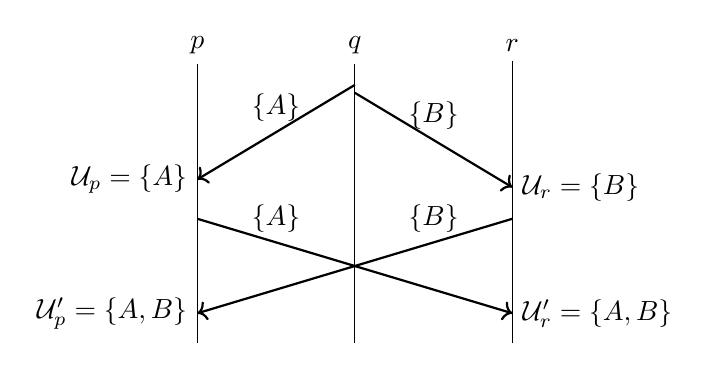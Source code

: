 \begin{tikzpicture}
% Timelimes
\node (p-start) at (0, 0.5) {$p$};
\node (p-end)   at (0, -3.4) {};
\node (q-start) at (2, 0.5) {$q$};
\node (q-end)   at (2, -3.4) {};
\node (r-start) at (4, 0.5) {$r$};
\node (r-end)   at (4, -3.4) {};
\draw (p-start) -- (p-end);
\draw (q-start) -- (q-end);
\draw (r-start) -- (r-end);

% Messages
\draw[thick,->] (2, 0) to node [above] {$\{A\}$} (0, -1.2) node [left] {$\mathcal{U}_p = \{A\}$};

\draw[thick,->] (2, -0.1) to node [above] {$\{B\}$} (4, -1.3) node [right] {$\mathcal{U}_r = \{B\}$};

\draw[thick,->] (0, -1.7) to node [above,pos=0.25] {$\{A\}$} (4, -2.9) node [right] {$\mathcal{U}_r' = \{A,B\}$};

\draw[thick,->] (4, -1.7) to node [above,pos=0.25] {$\{B\}$} (0, -2.9) node [left] {$\mathcal{U}_p' = \{A,B\}$};

\end{tikzpicture}
